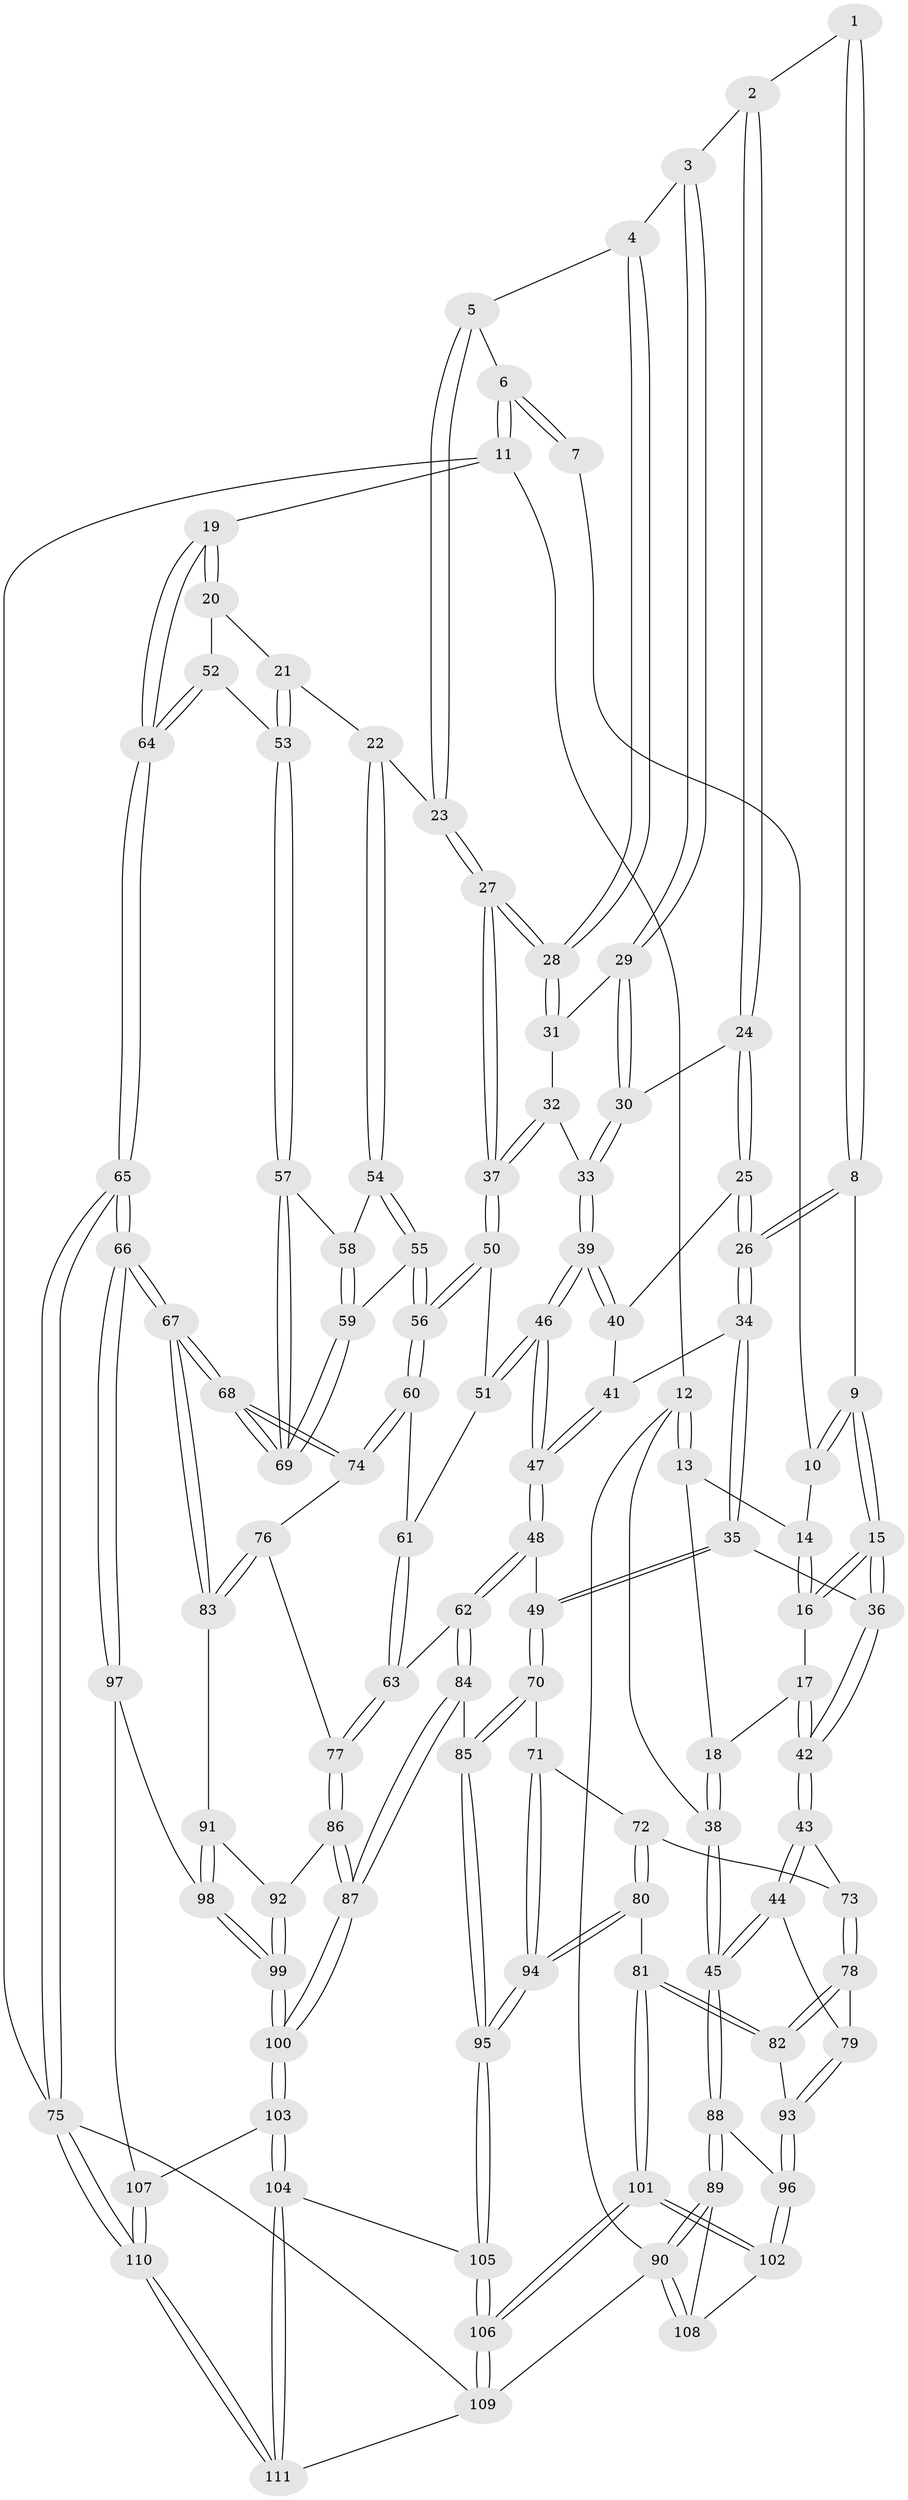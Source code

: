 // Generated by graph-tools (version 1.1) at 2025/16/03/09/25 04:16:57]
// undirected, 111 vertices, 274 edges
graph export_dot {
graph [start="1"]
  node [color=gray90,style=filled];
  1 [pos="+0.5518122009149093+0.039258897216431256"];
  2 [pos="+0.5652606188307704+0.08502561923316193"];
  3 [pos="+0.6387282923116476+0.11028009629494569"];
  4 [pos="+0.6689022029814518+0.09118511698436092"];
  5 [pos="+0.7292263146860519+0.010636470845891642"];
  6 [pos="+0.859082340310447+0"];
  7 [pos="+0.5107910716010943+0"];
  8 [pos="+0.4137711264182804+0.11611986225415727"];
  9 [pos="+0.3667625710249676+0"];
  10 [pos="+0.33078277865997535+0"];
  11 [pos="+1+0"];
  12 [pos="+0+0"];
  13 [pos="+0+0"];
  14 [pos="+0.11075932185236102+0"];
  15 [pos="+0.2320150333628515+0.18740653181798483"];
  16 [pos="+0.1544056717926952+0"];
  17 [pos="+0.11625949520032788+0.18883845951365485"];
  18 [pos="+0.0795551138388765+0.18162948131160628"];
  19 [pos="+1+0"];
  20 [pos="+0.9183785660447376+0.19810565867635804"];
  21 [pos="+0.866244899513396+0.2314921534332275"];
  22 [pos="+0.8108753177419884+0.25006280765026534"];
  23 [pos="+0.793378373741125+0.2508464074458599"];
  24 [pos="+0.4990303031438516+0.13865238070381466"];
  25 [pos="+0.4433629703068913+0.14909012014234915"];
  26 [pos="+0.422116663553307+0.14241065277761786"];
  27 [pos="+0.7872315508895378+0.25261062189052325"];
  28 [pos="+0.7459177295964314+0.2157812223754522"];
  29 [pos="+0.633778440698477+0.1291896020839344"];
  30 [pos="+0.5873803831945105+0.1910287394268826"];
  31 [pos="+0.6645672584934131+0.1876684622038814"];
  32 [pos="+0.6483077567284646+0.21557487859559007"];
  33 [pos="+0.5895972545949906+0.2551333815232468"];
  34 [pos="+0.361145918289376+0.21729693689537968"];
  35 [pos="+0.3162669137798067+0.2603079893463594"];
  36 [pos="+0.2312850037856564+0.260381624979248"];
  37 [pos="+0.780563676949364+0.25797005104860987"];
  38 [pos="+0+0.24516369666859192"];
  39 [pos="+0.5820860217027297+0.28523914334457007"];
  40 [pos="+0.4750281061476714+0.19683669535595427"];
  41 [pos="+0.46911229553918227+0.27495861191707205"];
  42 [pos="+0.2187979816471028+0.2677954247827949"];
  43 [pos="+0.1457582595476966+0.3876508739046493"];
  44 [pos="+0+0.35398080384083114"];
  45 [pos="+0+0.3465111075689767"];
  46 [pos="+0.5846862650975869+0.30393563749846236"];
  47 [pos="+0.5188572300085047+0.3972837949789982"];
  48 [pos="+0.5142272960837619+0.40707917130992366"];
  49 [pos="+0.4448942718015207+0.41378344872810496"];
  50 [pos="+0.7651440057171697+0.2725680626591945"];
  51 [pos="+0.7055981271945305+0.3051786385223021"];
  52 [pos="+0.9365020780789192+0.3723189298343343"];
  53 [pos="+0.9030845938698167+0.3656849069837886"];
  54 [pos="+0.8206464922729961+0.29766823559503486"];
  55 [pos="+0.8146092343924912+0.4149413076790138"];
  56 [pos="+0.7768683195632032+0.4175582191226053"];
  57 [pos="+0.8858156838571488+0.39175344198711226"];
  58 [pos="+0.8508028027543352+0.36999242000190075"];
  59 [pos="+0.8194386606840512+0.41647753205123395"];
  60 [pos="+0.7347947072646255+0.4512617179081424"];
  61 [pos="+0.7054355750280042+0.3155453016221898"];
  62 [pos="+0.5146746357795545+0.4075820146706213"];
  63 [pos="+0.6484400750194282+0.4647081820806513"];
  64 [pos="+1+0.4532134108813109"];
  65 [pos="+1+0.6446430810286755"];
  66 [pos="+1+0.644361170919032"];
  67 [pos="+0.9173338532281027+0.5239985088153669"];
  68 [pos="+0.9133637145402888+0.5189839177382074"];
  69 [pos="+0.8807830559357039+0.45798104035091414"];
  70 [pos="+0.39966685402851004+0.45783535174609435"];
  71 [pos="+0.34770497813640805+0.48122391907024"];
  72 [pos="+0.16234968572436032+0.40454459948621185"];
  73 [pos="+0.14789429340759158+0.3922626744148201"];
  74 [pos="+0.7341370896829719+0.4523936208805244"];
  75 [pos="+1+1"];
  76 [pos="+0.7112982614349553+0.4731064891675199"];
  77 [pos="+0.6764805458198548+0.48400131447319095"];
  78 [pos="+0.13674684111930016+0.4274036897540508"];
  79 [pos="+0.05253662285146937+0.5454256647101888"];
  80 [pos="+0.25089412385981985+0.6469203759661905"];
  81 [pos="+0.17375623361905604+0.6568500281497582"];
  82 [pos="+0.12288041577476548+0.6386090173184059"];
  83 [pos="+0.8010473725405853+0.5527196762952873"];
  84 [pos="+0.5455791458460072+0.6430622545890357"];
  85 [pos="+0.45421759198354916+0.6431884961633841"];
  86 [pos="+0.6718530853272423+0.5292378070079359"];
  87 [pos="+0.596398352816205+0.6753608491454255"];
  88 [pos="+0+0.6654589055443876"];
  89 [pos="+0+0.730822648904338"];
  90 [pos="+0+1"];
  91 [pos="+0.7918926898385488+0.5646592606490777"];
  92 [pos="+0.749533195530485+0.5882870305595934"];
  93 [pos="+0.031938015442641604+0.644639412496183"];
  94 [pos="+0.2813690900673612+0.6542358601900036"];
  95 [pos="+0.32776339910687874+0.7032990018212791"];
  96 [pos="+0.012738541644428749+0.6525501375202714"];
  97 [pos="+0.9576890565779982+0.7067361295458763"];
  98 [pos="+0.8158567904566089+0.7135631341001621"];
  99 [pos="+0.7089779964910643+0.738761121760375"];
  100 [pos="+0.6508416326993886+0.7689715331240843"];
  101 [pos="+0.12023127908781664+0.849449517354976"];
  102 [pos="+0.11651946672799417+0.8490472902592898"];
  103 [pos="+0.6352305213876245+0.8349303116489544"];
  104 [pos="+0.624289995543628+0.8486012299055498"];
  105 [pos="+0.3309391248475254+0.7373021606956397"];
  106 [pos="+0.2714578405796191+0.9391765340421635"];
  107 [pos="+0.8193506666912921+0.9055057652686611"];
  108 [pos="+0.11017662165720776+0.8506856569594996"];
  109 [pos="+0.3344023195064722+1"];
  110 [pos="+1+1"];
  111 [pos="+0.5222626721266785+1"];
  1 -- 2;
  1 -- 8;
  1 -- 8;
  2 -- 3;
  2 -- 24;
  2 -- 24;
  3 -- 4;
  3 -- 29;
  3 -- 29;
  4 -- 5;
  4 -- 28;
  4 -- 28;
  5 -- 6;
  5 -- 23;
  5 -- 23;
  6 -- 7;
  6 -- 7;
  6 -- 11;
  6 -- 11;
  7 -- 10;
  8 -- 9;
  8 -- 26;
  8 -- 26;
  9 -- 10;
  9 -- 10;
  9 -- 15;
  9 -- 15;
  10 -- 14;
  11 -- 12;
  11 -- 19;
  11 -- 75;
  12 -- 13;
  12 -- 13;
  12 -- 38;
  12 -- 90;
  13 -- 14;
  13 -- 18;
  14 -- 16;
  14 -- 16;
  15 -- 16;
  15 -- 16;
  15 -- 36;
  15 -- 36;
  16 -- 17;
  17 -- 18;
  17 -- 42;
  17 -- 42;
  18 -- 38;
  18 -- 38;
  19 -- 20;
  19 -- 20;
  19 -- 64;
  19 -- 64;
  20 -- 21;
  20 -- 52;
  21 -- 22;
  21 -- 53;
  21 -- 53;
  22 -- 23;
  22 -- 54;
  22 -- 54;
  23 -- 27;
  23 -- 27;
  24 -- 25;
  24 -- 25;
  24 -- 30;
  25 -- 26;
  25 -- 26;
  25 -- 40;
  26 -- 34;
  26 -- 34;
  27 -- 28;
  27 -- 28;
  27 -- 37;
  27 -- 37;
  28 -- 31;
  28 -- 31;
  29 -- 30;
  29 -- 30;
  29 -- 31;
  30 -- 33;
  30 -- 33;
  31 -- 32;
  32 -- 33;
  32 -- 37;
  32 -- 37;
  33 -- 39;
  33 -- 39;
  34 -- 35;
  34 -- 35;
  34 -- 41;
  35 -- 36;
  35 -- 49;
  35 -- 49;
  36 -- 42;
  36 -- 42;
  37 -- 50;
  37 -- 50;
  38 -- 45;
  38 -- 45;
  39 -- 40;
  39 -- 40;
  39 -- 46;
  39 -- 46;
  40 -- 41;
  41 -- 47;
  41 -- 47;
  42 -- 43;
  42 -- 43;
  43 -- 44;
  43 -- 44;
  43 -- 73;
  44 -- 45;
  44 -- 45;
  44 -- 79;
  45 -- 88;
  45 -- 88;
  46 -- 47;
  46 -- 47;
  46 -- 51;
  46 -- 51;
  47 -- 48;
  47 -- 48;
  48 -- 49;
  48 -- 62;
  48 -- 62;
  49 -- 70;
  49 -- 70;
  50 -- 51;
  50 -- 56;
  50 -- 56;
  51 -- 61;
  52 -- 53;
  52 -- 64;
  52 -- 64;
  53 -- 57;
  53 -- 57;
  54 -- 55;
  54 -- 55;
  54 -- 58;
  55 -- 56;
  55 -- 56;
  55 -- 59;
  56 -- 60;
  56 -- 60;
  57 -- 58;
  57 -- 69;
  57 -- 69;
  58 -- 59;
  58 -- 59;
  59 -- 69;
  59 -- 69;
  60 -- 61;
  60 -- 74;
  60 -- 74;
  61 -- 63;
  61 -- 63;
  62 -- 63;
  62 -- 84;
  62 -- 84;
  63 -- 77;
  63 -- 77;
  64 -- 65;
  64 -- 65;
  65 -- 66;
  65 -- 66;
  65 -- 75;
  65 -- 75;
  66 -- 67;
  66 -- 67;
  66 -- 97;
  66 -- 97;
  67 -- 68;
  67 -- 68;
  67 -- 83;
  67 -- 83;
  68 -- 69;
  68 -- 69;
  68 -- 74;
  68 -- 74;
  70 -- 71;
  70 -- 85;
  70 -- 85;
  71 -- 72;
  71 -- 94;
  71 -- 94;
  72 -- 73;
  72 -- 80;
  72 -- 80;
  73 -- 78;
  73 -- 78;
  74 -- 76;
  75 -- 110;
  75 -- 110;
  75 -- 109;
  76 -- 77;
  76 -- 83;
  76 -- 83;
  77 -- 86;
  77 -- 86;
  78 -- 79;
  78 -- 82;
  78 -- 82;
  79 -- 93;
  79 -- 93;
  80 -- 81;
  80 -- 94;
  80 -- 94;
  81 -- 82;
  81 -- 82;
  81 -- 101;
  81 -- 101;
  82 -- 93;
  83 -- 91;
  84 -- 85;
  84 -- 87;
  84 -- 87;
  85 -- 95;
  85 -- 95;
  86 -- 87;
  86 -- 87;
  86 -- 92;
  87 -- 100;
  87 -- 100;
  88 -- 89;
  88 -- 89;
  88 -- 96;
  89 -- 90;
  89 -- 90;
  89 -- 108;
  90 -- 109;
  90 -- 108;
  90 -- 108;
  91 -- 92;
  91 -- 98;
  91 -- 98;
  92 -- 99;
  92 -- 99;
  93 -- 96;
  93 -- 96;
  94 -- 95;
  94 -- 95;
  95 -- 105;
  95 -- 105;
  96 -- 102;
  96 -- 102;
  97 -- 98;
  97 -- 107;
  98 -- 99;
  98 -- 99;
  99 -- 100;
  99 -- 100;
  100 -- 103;
  100 -- 103;
  101 -- 102;
  101 -- 102;
  101 -- 106;
  101 -- 106;
  102 -- 108;
  103 -- 104;
  103 -- 104;
  103 -- 107;
  104 -- 105;
  104 -- 111;
  104 -- 111;
  105 -- 106;
  105 -- 106;
  106 -- 109;
  106 -- 109;
  107 -- 110;
  107 -- 110;
  109 -- 111;
  110 -- 111;
  110 -- 111;
}
